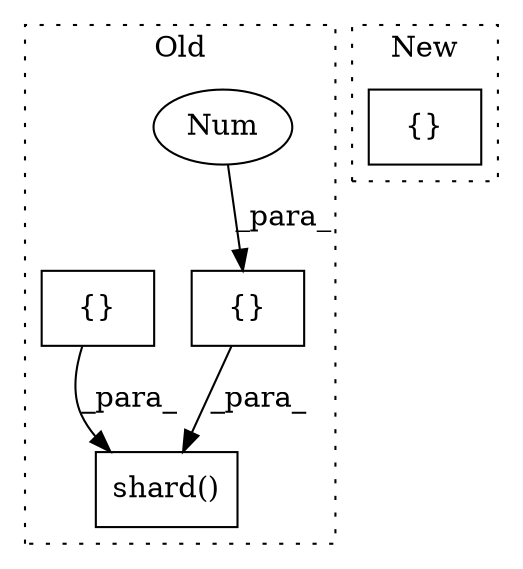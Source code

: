digraph G {
subgraph cluster0 {
1 [label="shard()" a="75" s="2721,2760" l="15,1" shape="box"];
3 [label="{}" a="59" s="2743,2745" l="1,0" shape="box"];
4 [label="Num" a="76" s="2744" l="1" shape="ellipse"];
5 [label="{}" a="59" s="2748,2759" l="1,0" shape="box"];
label = "Old";
style="dotted";
}
subgraph cluster1 {
2 [label="{}" a="59" s="3254,3257" l="1,0" shape="box"];
label = "New";
style="dotted";
}
3 -> 1 [label="_para_"];
4 -> 3 [label="_para_"];
5 -> 1 [label="_para_"];
}